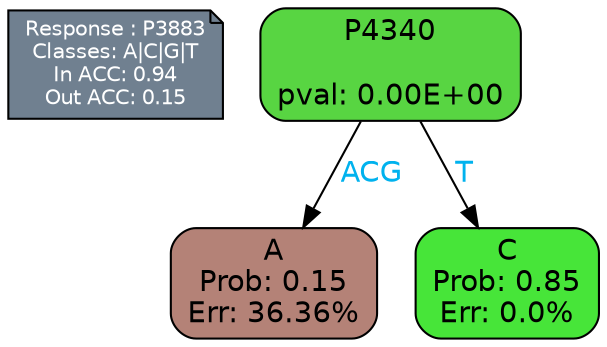 digraph Tree {
node [shape=box, style="filled, rounded", color="black", fontname=helvetica] ;
graph [ranksep=equally, splines=polylines, bgcolor=transparent, dpi=600] ;
edge [fontname=helvetica] ;
LEGEND [label="Response : P3883
Classes: A|C|G|T
In ACC: 0.94
Out ACC: 0.15
",shape=note,align=left,style=filled,fillcolor="slategray",fontcolor="white",fontsize=10];1 [label="P4340

pval: 0.00E+00", fillcolor="#58d542"] ;
2 [label="A
Prob: 0.15
Err: 36.36%", fillcolor="#b48277"] ;
3 [label="C
Prob: 0.85
Err: 0.0%", fillcolor="#47e539"] ;
1 -> 2 [label="ACG",fontcolor=deepskyblue2] ;
1 -> 3 [label="T",fontcolor=deepskyblue2] ;
{rank = same; 2;3;}{rank = same; LEGEND;1;}}